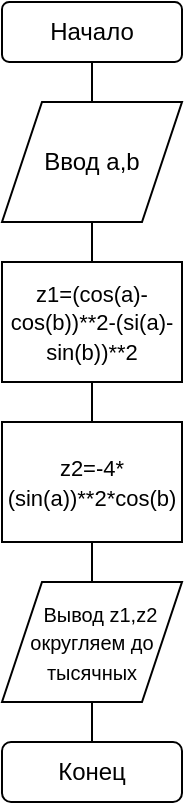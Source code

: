 <mxfile version="28.1.2">
  <diagram name="Page-1" id="eZcpIvof6BSVkvDU-s_3">
    <mxGraphModel dx="592" dy="476" grid="1" gridSize="10" guides="1" tooltips="1" connect="1" arrows="1" fold="1" page="1" pageScale="1" pageWidth="850" pageHeight="1100" math="0" shadow="0">
      <root>
        <mxCell id="0" />
        <mxCell id="1" parent="0" />
        <mxCell id="LppRFLeUEKFvu9Jq3s7i-1" value="Начало" style="rounded=1;whiteSpace=wrap;html=1;strokeWidth=1;fillColor=default;imageWidth=24;imageHeight=24;imageAspect=1;perimeterSpacing=0;glass=0;arcSize=12;" vertex="1" parent="1">
          <mxGeometry x="320" y="50" width="90" height="30" as="geometry" />
        </mxCell>
        <mxCell id="LppRFLeUEKFvu9Jq3s7i-2" value="" style="endArrow=none;html=1;rounded=0;entryX=0.5;entryY=1;entryDx=0;entryDy=0;" edge="1" parent="1" target="LppRFLeUEKFvu9Jq3s7i-1">
          <mxGeometry width="50" height="50" relative="1" as="geometry">
            <mxPoint x="365" y="100" as="sourcePoint" />
            <mxPoint x="420" y="160" as="targetPoint" />
          </mxGeometry>
        </mxCell>
        <mxCell id="LppRFLeUEKFvu9Jq3s7i-3" value="Ввод a,&lt;span style=&quot;background-color: transparent; color: light-dark(rgb(0, 0, 0), rgb(255, 255, 255));&quot;&gt;b&lt;/span&gt;" style="shape=parallelogram;perimeter=parallelogramPerimeter;whiteSpace=wrap;html=1;fixedSize=1;strokeWidth=1;" vertex="1" parent="1">
          <mxGeometry x="320" y="100" width="90" height="60" as="geometry" />
        </mxCell>
        <mxCell id="LppRFLeUEKFvu9Jq3s7i-6" value="" style="endArrow=none;html=1;rounded=0;exitX=0.5;exitY=0;exitDx=0;exitDy=0;" edge="1" parent="1" target="LppRFLeUEKFvu9Jq3s7i-3">
          <mxGeometry width="50" height="50" relative="1" as="geometry">
            <mxPoint x="365" y="180" as="sourcePoint" />
            <mxPoint x="420" y="100" as="targetPoint" />
          </mxGeometry>
        </mxCell>
        <mxCell id="LppRFLeUEKFvu9Jq3s7i-7" value="" style="endArrow=none;html=1;rounded=0;entryX=0.5;entryY=1;entryDx=0;entryDy=0;exitX=0.5;exitY=0;exitDx=0;exitDy=0;" edge="1" parent="1">
          <mxGeometry width="50" height="50" relative="1" as="geometry">
            <mxPoint x="365" y="260" as="sourcePoint" />
            <mxPoint x="365" y="240" as="targetPoint" />
          </mxGeometry>
        </mxCell>
        <mxCell id="LppRFLeUEKFvu9Jq3s7i-9" value="&lt;font style=&quot;font-size: 10px;&quot;&gt;&amp;nbsp; &amp;nbsp;Вывод z1,z2 округляем до тысячных&lt;/font&gt;" style="shape=parallelogram;perimeter=parallelogramPerimeter;whiteSpace=wrap;html=1;fixedSize=1;" vertex="1" parent="1">
          <mxGeometry x="320" y="340" width="90" height="60" as="geometry" />
        </mxCell>
        <mxCell id="LppRFLeUEKFvu9Jq3s7i-10" value="" style="endArrow=none;html=1;rounded=0;entryX=0.5;entryY=0;entryDx=0;entryDy=0;exitX=0.5;exitY=1;exitDx=0;exitDy=0;" edge="1" parent="1" target="LppRFLeUEKFvu9Jq3s7i-9">
          <mxGeometry width="50" height="50" relative="1" as="geometry">
            <mxPoint x="365" y="320" as="sourcePoint" />
            <mxPoint x="420" y="270" as="targetPoint" />
          </mxGeometry>
        </mxCell>
        <mxCell id="LppRFLeUEKFvu9Jq3s7i-12" value="Конец" style="rounded=1;whiteSpace=wrap;html=1;" vertex="1" parent="1">
          <mxGeometry x="320" y="420" width="90" height="30" as="geometry" />
        </mxCell>
        <mxCell id="LppRFLeUEKFvu9Jq3s7i-13" value="" style="endArrow=none;html=1;rounded=0;entryX=0.5;entryY=1;entryDx=0;entryDy=0;exitX=0.5;exitY=0;exitDx=0;exitDy=0;" edge="1" parent="1" source="LppRFLeUEKFvu9Jq3s7i-12" target="LppRFLeUEKFvu9Jq3s7i-9">
          <mxGeometry width="50" height="50" relative="1" as="geometry">
            <mxPoint x="370" y="390" as="sourcePoint" />
            <mxPoint x="420" y="340" as="targetPoint" />
          </mxGeometry>
        </mxCell>
        <mxCell id="LppRFLeUEKFvu9Jq3s7i-16" value="&lt;span style=&quot;font-size: 11px;&quot;&gt;z1=(cos(a)-cos(b))**2-(si(a)-sin(b))**2&lt;/span&gt;" style="rounded=0;whiteSpace=wrap;html=1;" vertex="1" parent="1">
          <mxGeometry x="320" y="180" width="90" height="60" as="geometry" />
        </mxCell>
        <mxCell id="LppRFLeUEKFvu9Jq3s7i-18" value="&lt;font style=&quot;font-size: 11px;&quot;&gt;z2=-4*(sin(a))**2*cos(b)&lt;/font&gt;" style="rounded=0;whiteSpace=wrap;html=1;" vertex="1" parent="1">
          <mxGeometry x="320" y="260" width="90" height="60" as="geometry" />
        </mxCell>
      </root>
    </mxGraphModel>
  </diagram>
</mxfile>
